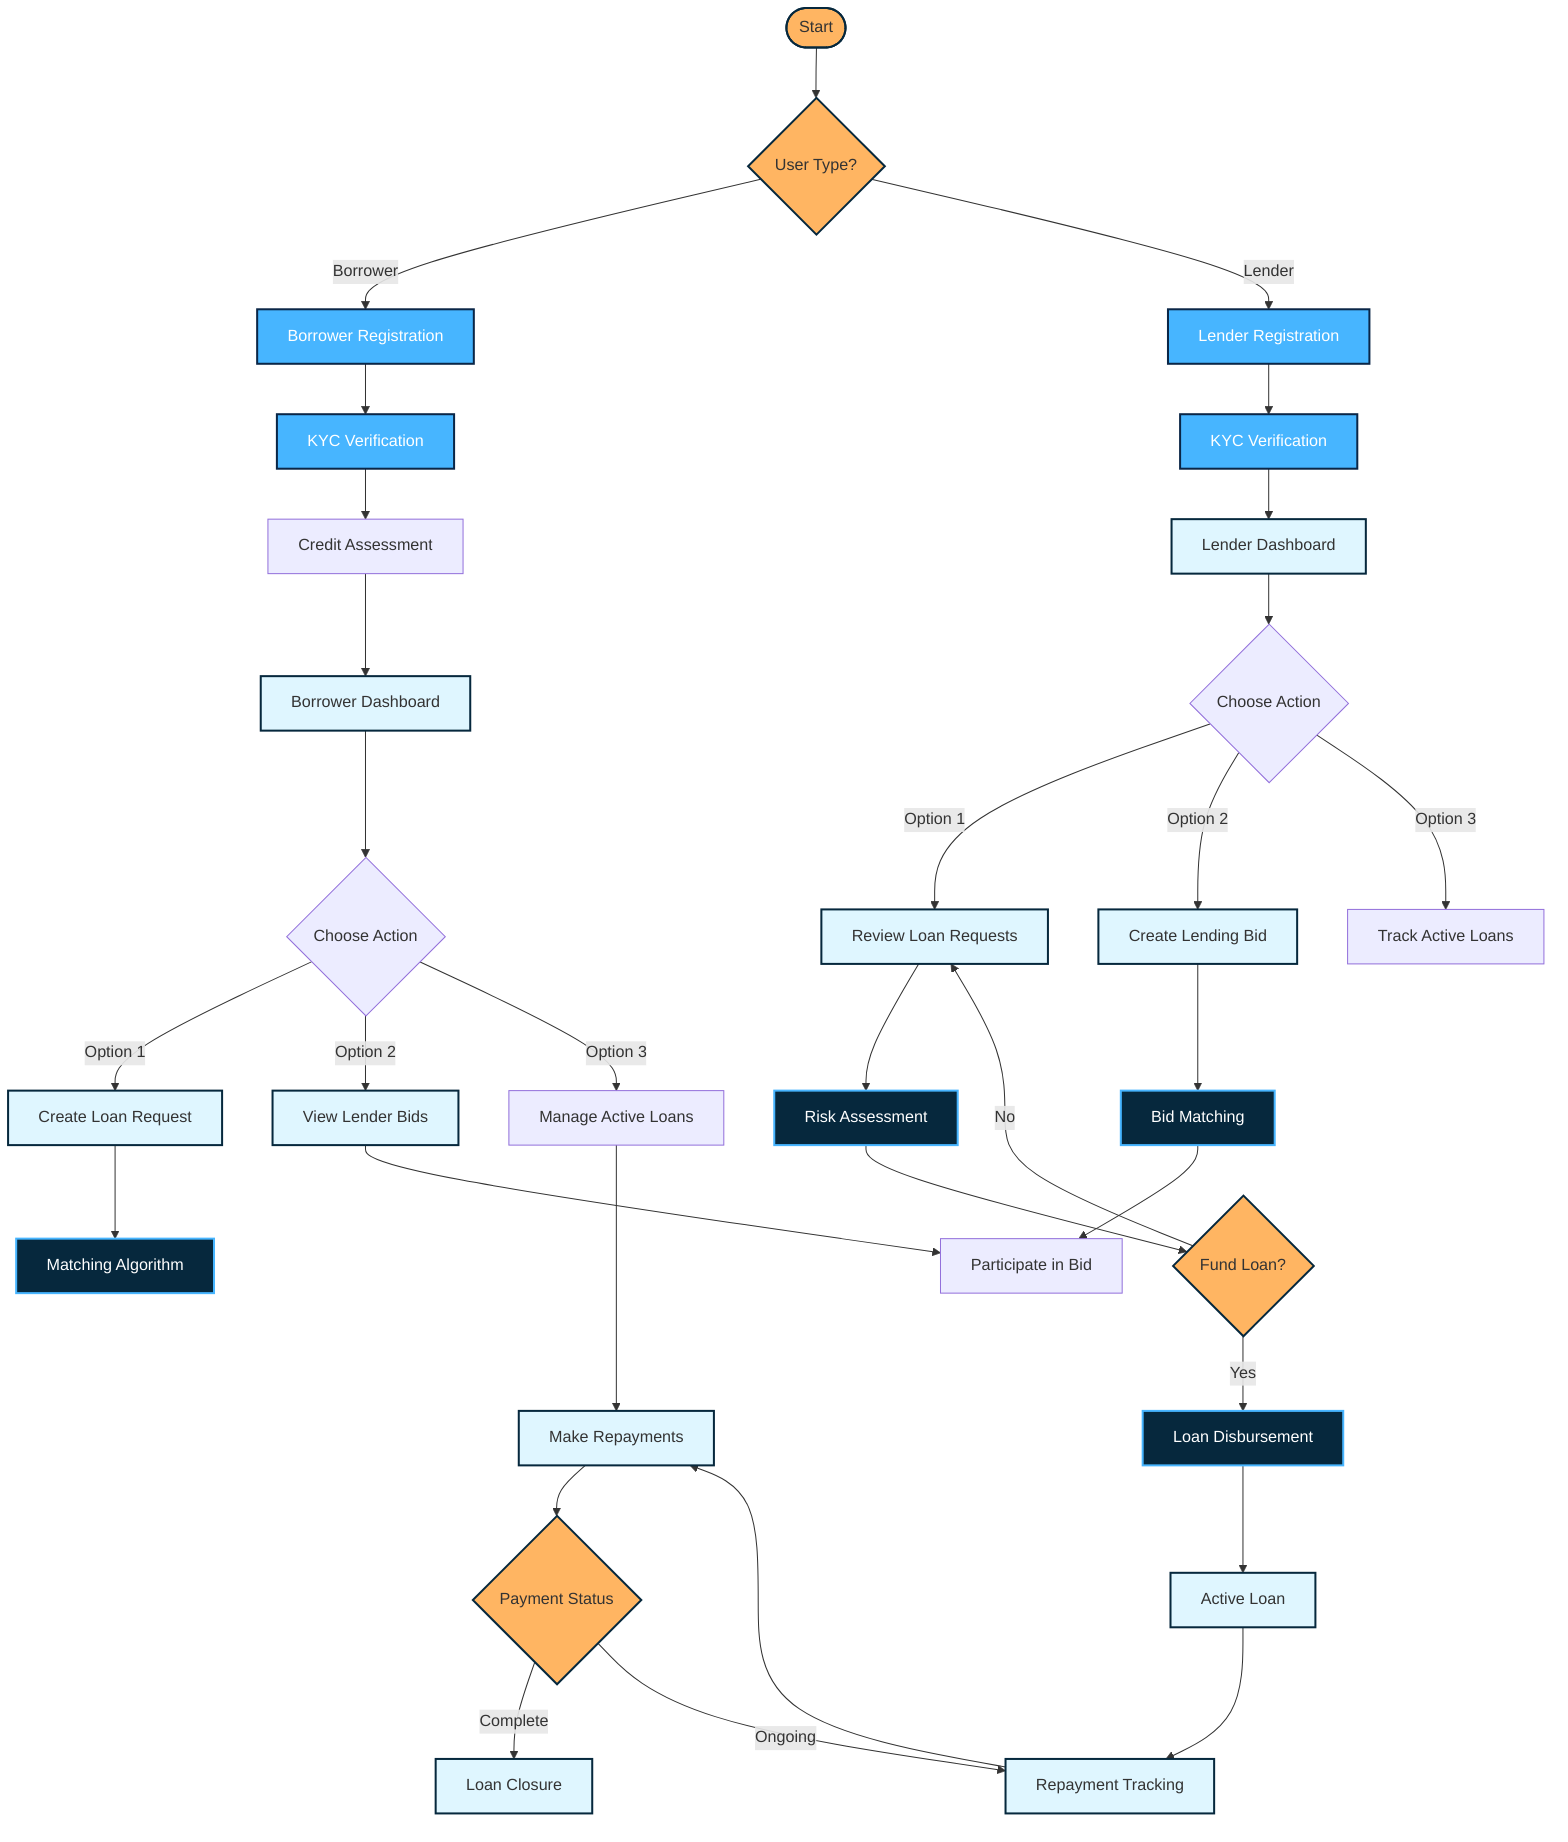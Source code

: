 flowchart TD
    %% User Registration
    Start([Start]) --> UserType{User Type?}
    UserType -->|Borrower| BRegistration[Borrower Registration]
    UserType -->|Lender| LRegistration[Lender Registration]
    
    %% Borrower Flow
    BRegistration --> BKYCVerification[KYC Verification]
    BKYCVerification --> BCreditCheck[Credit Assessment]
    BCreditCheck --> BDashboard[Borrower Dashboard]
    
    BDashboard --> B_Choice{Choose Action}
    B_Choice -->|Option 1| RequestLoan[Create Loan Request]
    B_Choice -->|Option 2| ViewBids[View Lender Bids]
    B_Choice -->|Option 3| ManageLoans[Manage Active Loans]
    
    RequestLoan --> LoanMatching[Matching Algorithm]
    ViewBids --> BidParticipation[Participate in Bid]
    ManageLoans --> Repayments[Make Repayments]
    
    %% Lender Flow
    LRegistration --> LKYCVerification[KYC Verification]
    LKYCVerification --> LDashboard[Lender Dashboard]
    
    LDashboard --> L_Choice{Choose Action}
    L_Choice -->|Option 1| ReviewRequests[Review Loan Requests]
    L_Choice -->|Option 2| CreateBid[Create Lending Bid]
    L_Choice -->|Option 3| TrackLoans[Track Active Loans]
    
    %% Loan Process
    ReviewRequests --> RiskAssessment[Risk Assessment]
    RiskAssessment --> FundingDecision{Fund Loan?}
    FundingDecision -->|Yes| LoanDisbursement[Loan Disbursement]
    FundingDecision -->|No| ReviewRequests
    
    CreateBid --> BidMatching[Bid Matching]
    BidMatching --> BidParticipation
    
    %% Loan Management
    LoanDisbursement --> ActiveLoan[Active Loan]
    ActiveLoan --> RepaymentTracking[Repayment Tracking]
    RepaymentTracking --> Repayments
    
    Repayments --> PaymentStatus{Payment Status}
    PaymentStatus -->|Complete| LoanClosure[Loan Closure]
    PaymentStatus -->|Ongoing| RepaymentTracking
    
    %% Styling
    classDef primary fill:#47B5FF,stroke:#0A2647,stroke-width:2px,color:white
    classDef secondary fill:#DFF6FF,stroke:#06283D,stroke-width:2px
    classDef decision fill:#FFB562,stroke:#06283D,stroke-width:2px
    classDef process fill:#06283D,stroke:#47B5FF,stroke-width:2px,color:white
    
    class Start,UserType decision
    class BRegistration,LRegistration,BKYCVerification,LKYCVerification primary
    class BDashboard,LDashboard,RequestLoan,ReviewRequests,CreateBid,ViewBids secondary
    class LoanMatching,BidMatching,RiskAssessment,LoanDisbursement process
    class FundingDecision,PaymentStatus decision
    class ActiveLoan,RepaymentTracking,Repayments,LoanClosure secondary